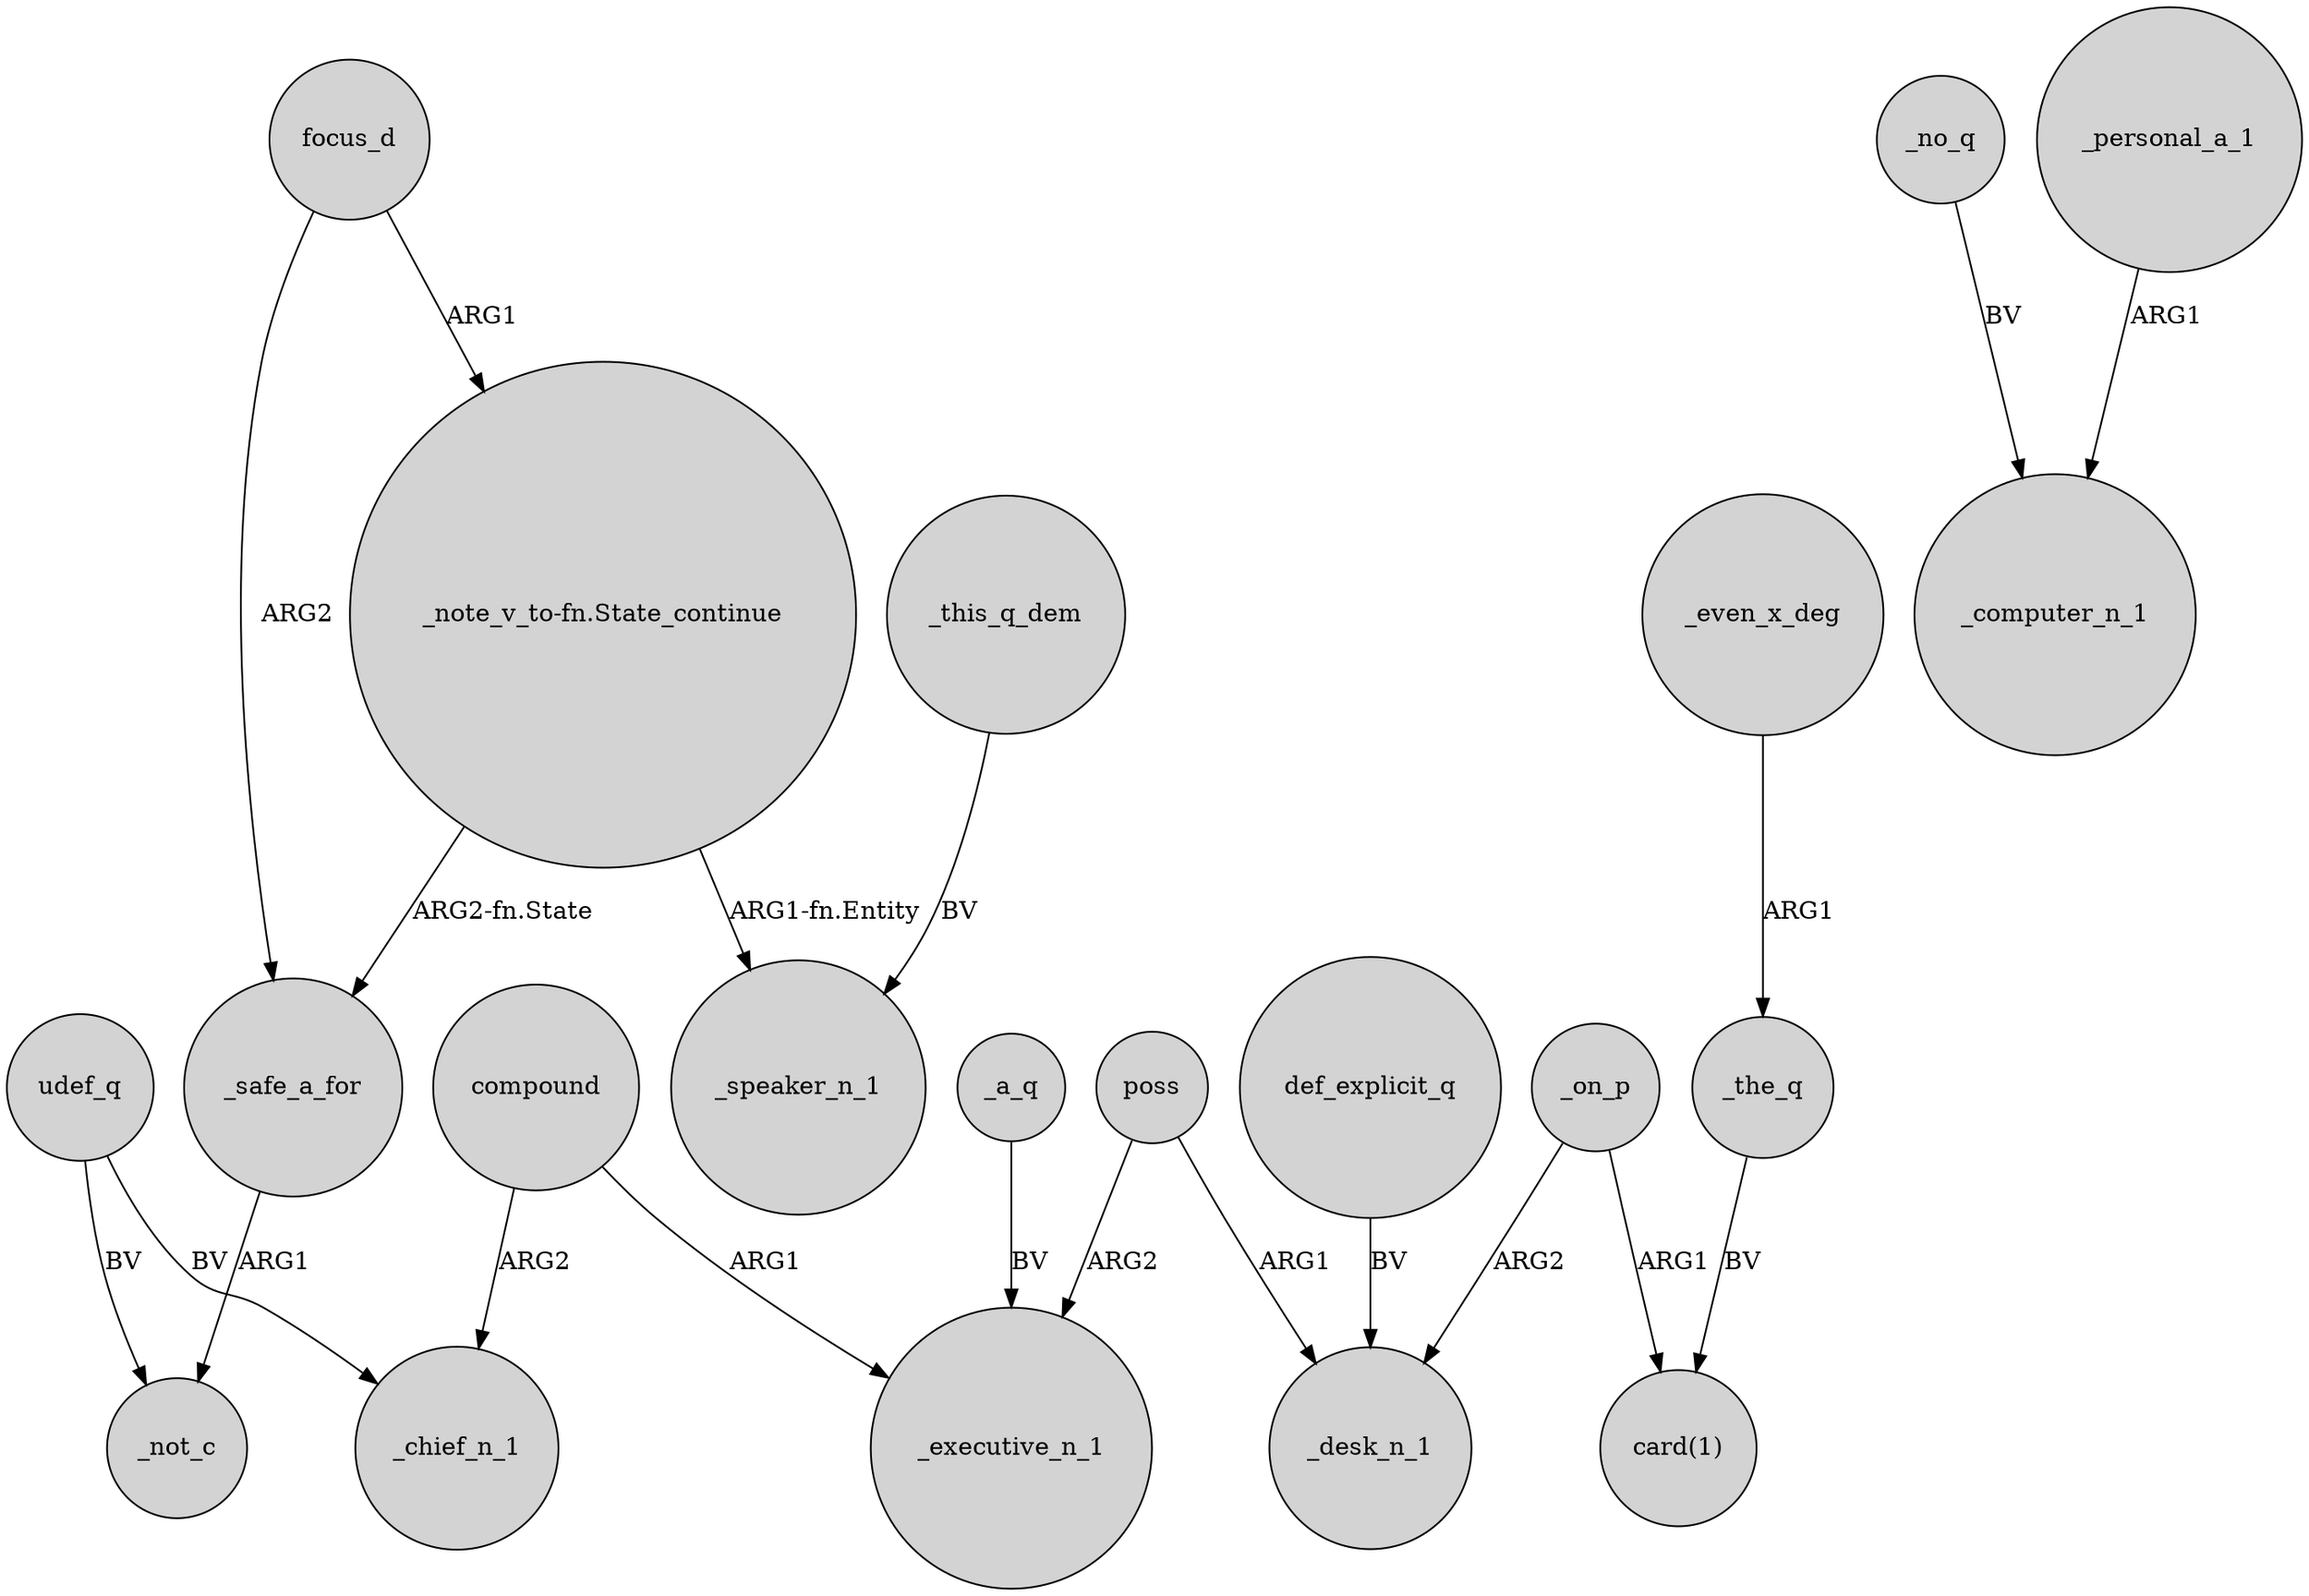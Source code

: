 digraph {
	node [shape=circle style=filled]
	compound -> _chief_n_1 [label=ARG2]
	poss -> _executive_n_1 [label=ARG2]
	udef_q -> _chief_n_1 [label=BV]
	def_explicit_q -> _desk_n_1 [label=BV]
	_the_q -> "card(1)" [label=BV]
	_no_q -> _computer_n_1 [label=BV]
	_safe_a_for -> _not_c [label=ARG1]
	_this_q_dem -> _speaker_n_1 [label=BV]
	_on_p -> _desk_n_1 [label=ARG2]
	"_note_v_to-fn.State_continue" -> _speaker_n_1 [label="ARG1-fn.Entity"]
	compound -> _executive_n_1 [label=ARG1]
	_personal_a_1 -> _computer_n_1 [label=ARG1]
	udef_q -> _not_c [label=BV]
	focus_d -> "_note_v_to-fn.State_continue" [label=ARG1]
	_even_x_deg -> _the_q [label=ARG1]
	focus_d -> _safe_a_for [label=ARG2]
	poss -> _desk_n_1 [label=ARG1]
	_on_p -> "card(1)" [label=ARG1]
	"_note_v_to-fn.State_continue" -> _safe_a_for [label="ARG2-fn.State"]
	_a_q -> _executive_n_1 [label=BV]
}
